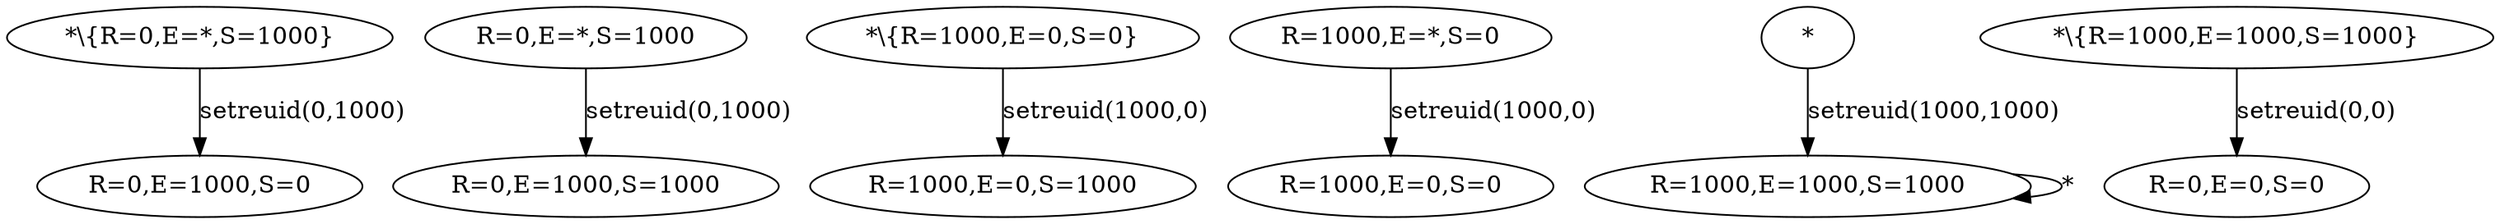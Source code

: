 digraph G {
"*\\{R=0,E=*,S=1000}"->		"R=0,E=1000,S=0"		[label="setreuid(0,1000)"]
#"R=0,E=0,S=0"->		"R=0,E=1000,S=0"		[label="setreuid(0,1000)"]
#"R=1000,E=0,S=1000"->		"R=0,E=1000,S=0"		[label="setreuid(0,1000)"]
#"R=1000,E=1000,S=0"->		"R=0,E=1000,S=0"		[label="setreuid(0,1000)"]
#"R=1000,E=0,S=0"->		"R=0,E=1000,S=0"		[label="setreuid(0,1000)"]
#"R=0,E=1000,S=0"->		"R=0,E=1000,S=0"		[label="setreuid(0,1000)"]

"R=0,E=*,S=1000"->		"R=0,E=1000,S=1000"		[label="setreuid(0,1000)"]
#"R=0,E=0,S=1000"->		"R=0,E=1000,S=1000"		[label="setreuid(0,1000)"]
#"R=0,E=1000,S=1000"->		"R=0,E=1000,S=1000"		[label="setreuid(0,1000)"]


"*\\{R=1000,E=0,S=0}"->		"R=1000,E=0,S=1000"		[label="setreuid(1000,0)"]
#"R=0,E=0,S=0"->		"R=1000,E=0,S=1000"		[label="setreuid(1000,0)"]
#"R=0,E=0,S=1000"->		"R=1000,E=0,S=1000"		[label="setreuid(1000,0)"]
#"R=0,E=1000,S=0"->		"R=1000,E=0,S=1000"		[label="setreuid(1000,0)"]
#"R=1000,E=0,S=1000"->		"R=1000,E=0,S=1000"		[label="setreuid(1000,0)"]
#"R=0,E=1000,S=1000"->		"R=1000,E=0,S=1000"		[label="setreuid(1000,0)"]

"R=1000,E=*,S=0"->		"R=1000,E=0,S=0"		[label="setreuid(1000,0)"]
#"R=1000,E=0,S=0"->		"R=1000,E=0,S=0"		[label="setreuid(1000,0)"]
#"R=1000,E=1000,S=0"->		"R=1000,E=0,S=0"		[label="setreuid(1000,0)"]


"*"->				"R=1000,E=1000,S=1000"		[label="setreuid(1000,1000)"]
#"R=0,E=0,S=0"->		"R=1000,E=1000,S=1000"		[label="setreuid(1000,1000)"]
#"R=0,E=0,S=1000"->		"R=1000,E=1000,S=1000"		[label="setreuid(1000,1000)"]
#"R=0,E=1000,S=0"->		"R=1000,E=1000,S=1000"		[label="setreuid(1000,1000)"]
#"R=1000,E=0,S=1000"->		"R=1000,E=1000,S=1000"		[label="setreuid(1000,1000)"]
#"R=0,E=1000,S=1000"->		"R=1000,E=1000,S=1000"		[label="setreuid(1000,1000)"]
#"R=1000,E=0,S=0"->		"R=1000,E=1000,S=1000"		[label="setreuid(1000,1000)"]
#"R=1000,E=1000,S=0"->		"R=1000,E=1000,S=1000"		[label="setreuid(1000,1000)"]



"*\\{R=1000,E=1000,S=1000}"->	"R=0,E=0,S=0"			[label="setreuid(0,0)"]
#"R=0,E=0,S=0"->		"R=0,E=0,S=0"			[label="setreuid(0,0)"]
#"R=0,E=0,S=1000"->		"R=0,E=0,S=0"			[label="setreuid(0,0)"]
#"R=0,E=1000,S=0"->		"R=0,E=0,S=0"			[label="setreuid(0,0)"]
#"R=0,E=1000,S=1000"->		"R=0,E=0,S=0"			[label="setreuid(0,0)"]
#"R=1000,E=0,S=0"->		"R=0,E=0,S=0"			[label="setreuid(0,0)"]
#"R=1000,E=0,S=1000"->		"R=0,E=0,S=0"			[label="setreuid(0,0)"]
#"R=1000,E=1000,S=0"->		"R=0,E=0,S=0"			[label="setreuid(0,0)"]


"R=1000,E=1000,S=1000"->	"R=1000,E=1000,S=1000"		[label="*"]
#"R=1000,E=1000,S=1000"->	"R=1000,E=1000,S=1000"		[label="setreuid(0,0)"]
#"R=1000,E=1000,S=1000"->	"R=1000,E=1000,S=1000"		[label="setreuid(0,1000)"]
#"R=1000,E=1000,S=1000"->	"R=1000,E=1000,S=1000"		[label="setreuid(1000,0)"]
#"R=1000,E=1000,S=1000"->	"R=1000,E=1000,S=1000"		[label="setreuid(1000,1000)"]
}
